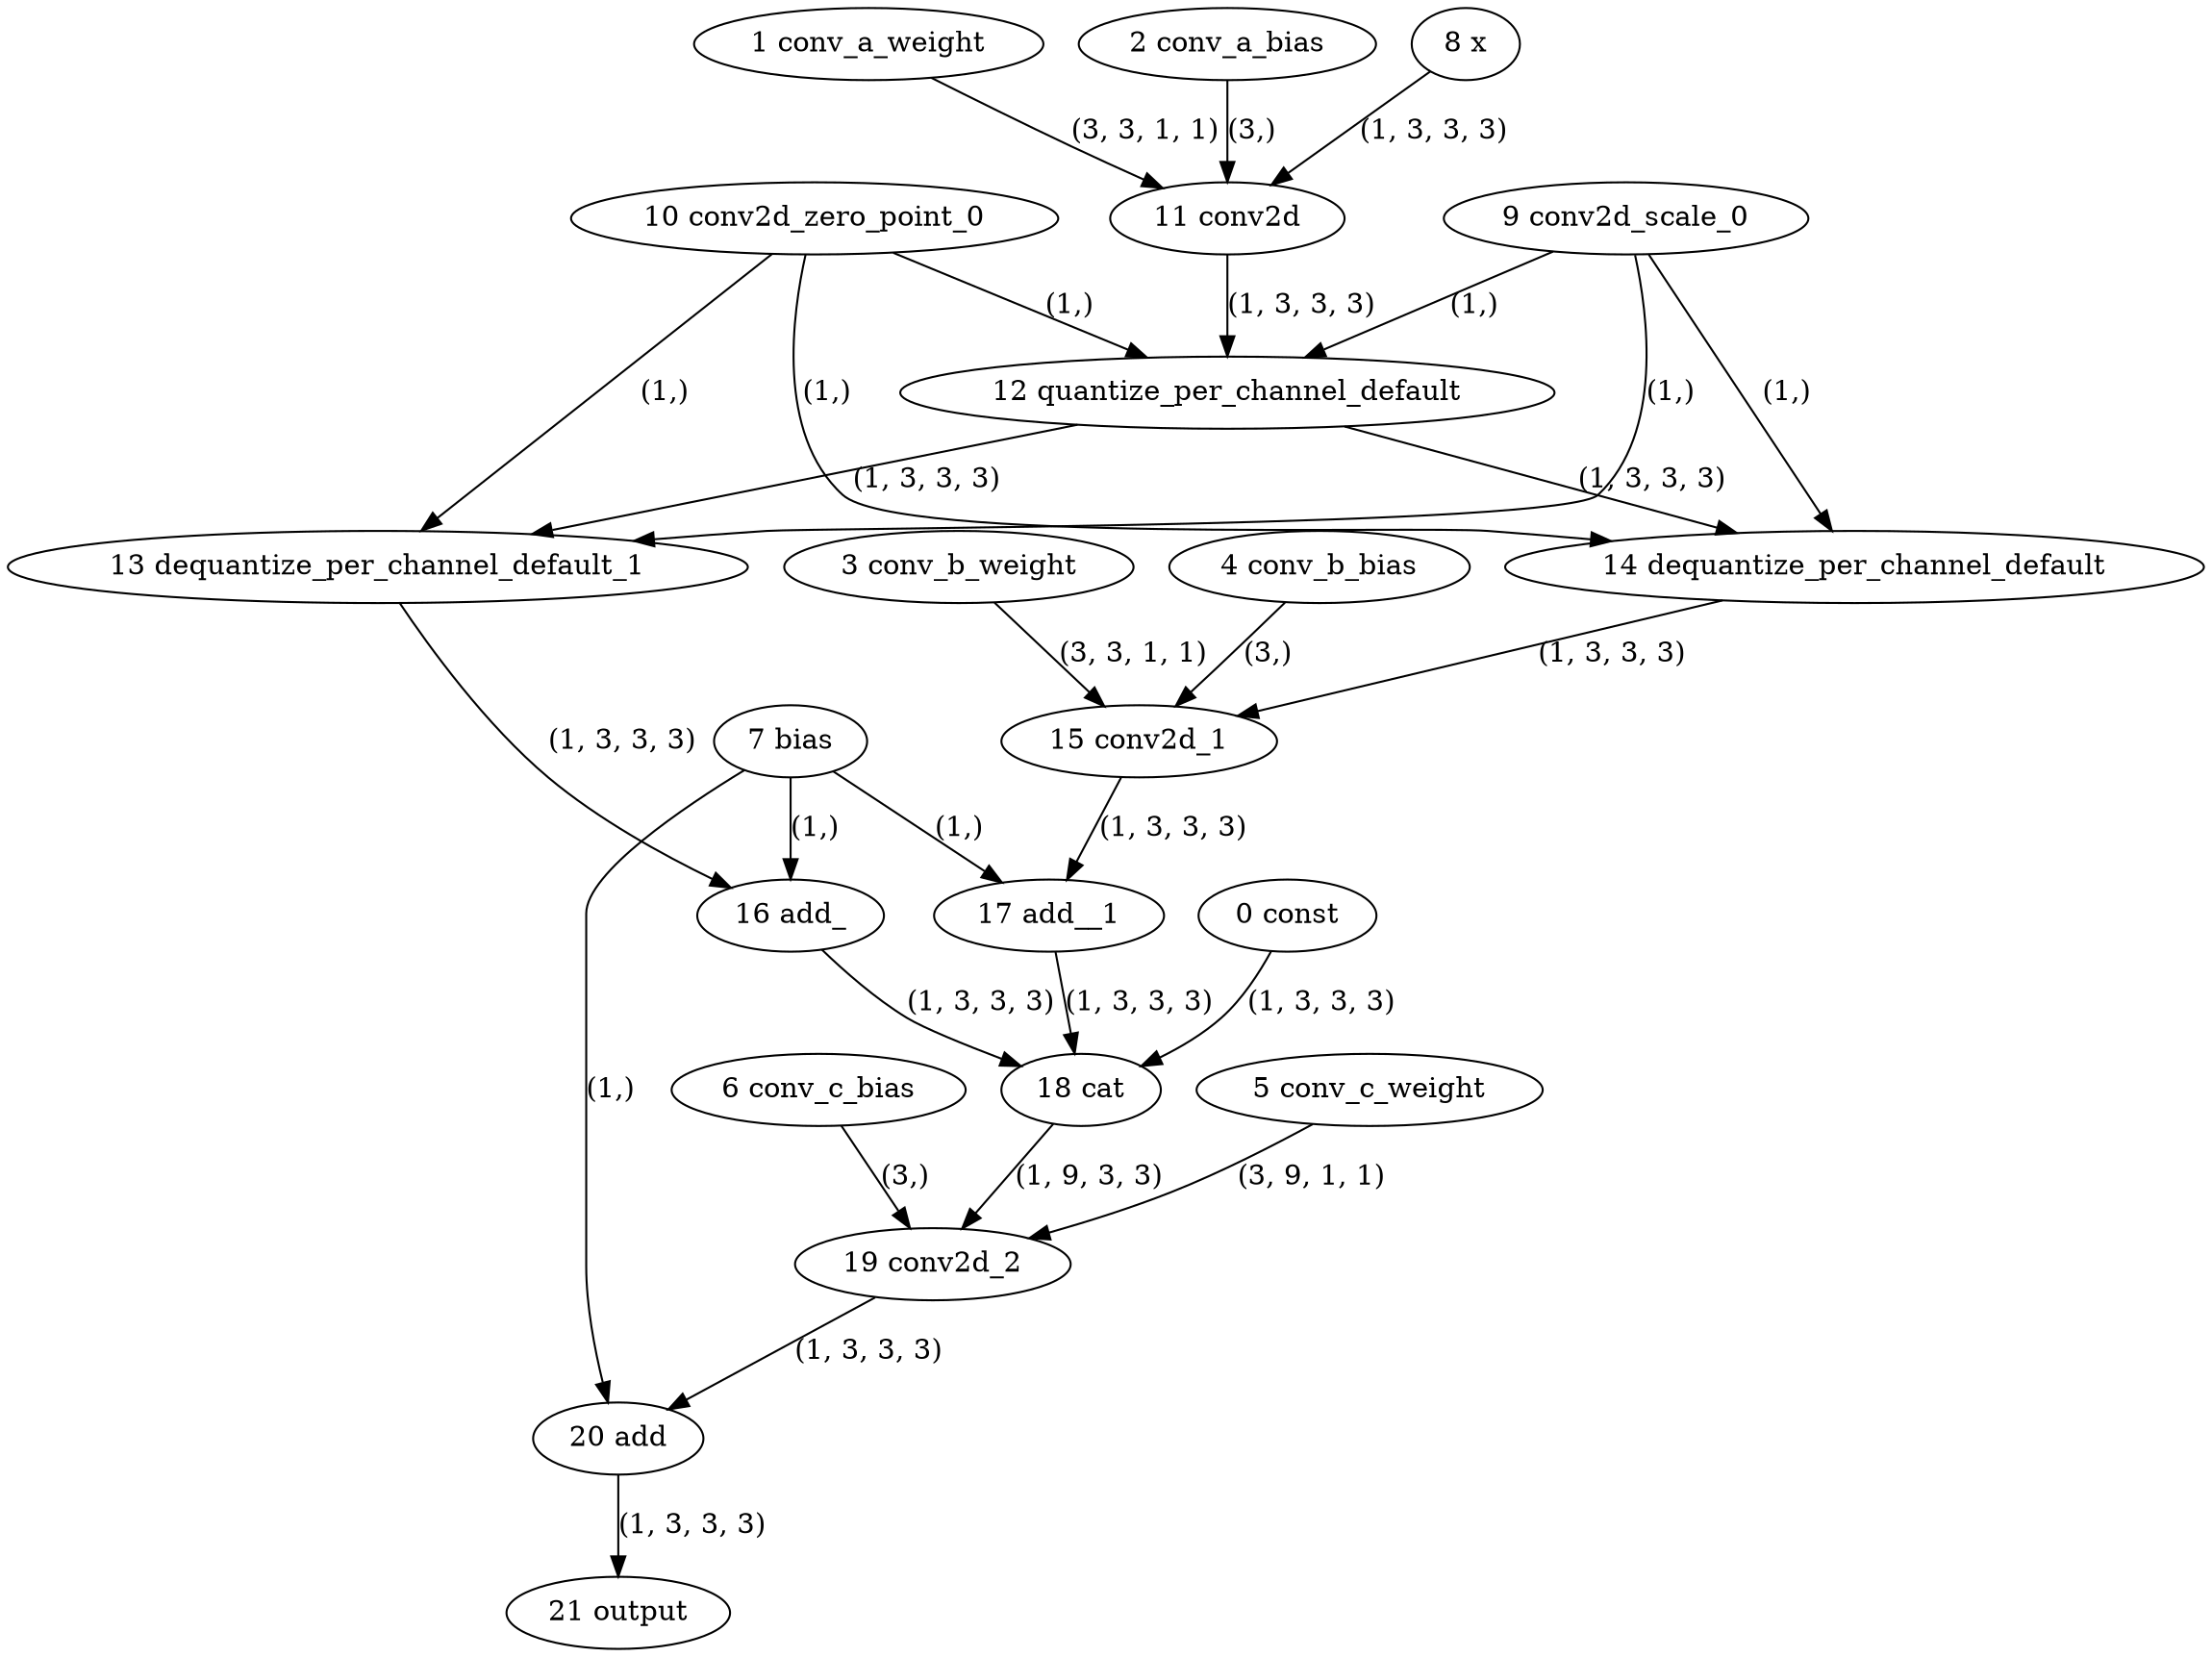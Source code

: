 strict digraph  {
"0 const" [id=0, type=get_attr];
"1 conv_a_weight" [id=1, type=get_attr];
"2 conv_a_bias" [id=2, type=get_attr];
"3 conv_b_weight" [id=3, type=get_attr];
"4 conv_b_bias" [id=4, type=get_attr];
"5 conv_c_weight" [id=5, type=get_attr];
"6 conv_c_bias" [id=6, type=get_attr];
"7 bias" [id=7, type=get_attr];
"8 x" [id=8, type=input];
"9 conv2d_scale_0" [id=9, type=get_attr];
"10 conv2d_zero_point_0" [id=10, type=get_attr];
"11 conv2d" [id=11, type=conv2d];
"12 quantize_per_channel_default" [id=12, type=quantize_per_channel];
"13 dequantize_per_channel_default_1" [id=13, type=dequantize_per_channel];
"14 dequantize_per_channel_default" [id=14, type=dequantize_per_channel];
"15 conv2d_1" [id=15, type=conv2d];
"16 add_" [id=16, type=add_];
"17 add__1" [id=17, type=add_];
"18 cat" [id=18, type=cat];
"19 conv2d_2" [id=19, type=conv2d];
"20 add" [id=20, type=add];
"21 output" [id=21, type=output];
"0 const" -> "18 cat"  [label="(1, 3, 3, 3)", style=solid];
"1 conv_a_weight" -> "11 conv2d"  [label="(3, 3, 1, 1)", style=solid];
"2 conv_a_bias" -> "11 conv2d"  [label="(3,)", style=solid];
"3 conv_b_weight" -> "15 conv2d_1"  [label="(3, 3, 1, 1)", style=solid];
"4 conv_b_bias" -> "15 conv2d_1"  [label="(3,)", style=solid];
"5 conv_c_weight" -> "19 conv2d_2"  [label="(3, 9, 1, 1)", style=solid];
"6 conv_c_bias" -> "19 conv2d_2"  [label="(3,)", style=solid];
"7 bias" -> "16 add_"  [label="(1,)", style=solid];
"7 bias" -> "17 add__1"  [label="(1,)", style=solid];
"7 bias" -> "20 add"  [label="(1,)", style=solid];
"8 x" -> "11 conv2d"  [label="(1, 3, 3, 3)", style=solid];
"9 conv2d_scale_0" -> "12 quantize_per_channel_default"  [label="(1,)", style=solid];
"9 conv2d_scale_0" -> "13 dequantize_per_channel_default_1"  [label="(1,)", style=solid];
"9 conv2d_scale_0" -> "14 dequantize_per_channel_default"  [label="(1,)", style=solid];
"10 conv2d_zero_point_0" -> "12 quantize_per_channel_default"  [label="(1,)", style=solid];
"10 conv2d_zero_point_0" -> "13 dequantize_per_channel_default_1"  [label="(1,)", style=solid];
"10 conv2d_zero_point_0" -> "14 dequantize_per_channel_default"  [label="(1,)", style=solid];
"11 conv2d" -> "12 quantize_per_channel_default"  [label="(1, 3, 3, 3)", style=solid];
"12 quantize_per_channel_default" -> "13 dequantize_per_channel_default_1"  [label="(1, 3, 3, 3)", style=solid];
"12 quantize_per_channel_default" -> "14 dequantize_per_channel_default"  [label="(1, 3, 3, 3)", style=solid];
"13 dequantize_per_channel_default_1" -> "16 add_"  [label="(1, 3, 3, 3)", style=solid];
"14 dequantize_per_channel_default" -> "15 conv2d_1"  [label="(1, 3, 3, 3)", style=solid];
"15 conv2d_1" -> "17 add__1"  [label="(1, 3, 3, 3)", style=solid];
"16 add_" -> "18 cat"  [label="(1, 3, 3, 3)", style=solid];
"17 add__1" -> "18 cat"  [label="(1, 3, 3, 3)", style=solid];
"18 cat" -> "19 conv2d_2"  [label="(1, 9, 3, 3)", style=solid];
"19 conv2d_2" -> "20 add"  [label="(1, 3, 3, 3)", style=solid];
"20 add" -> "21 output"  [label="(1, 3, 3, 3)", style=solid];
}
